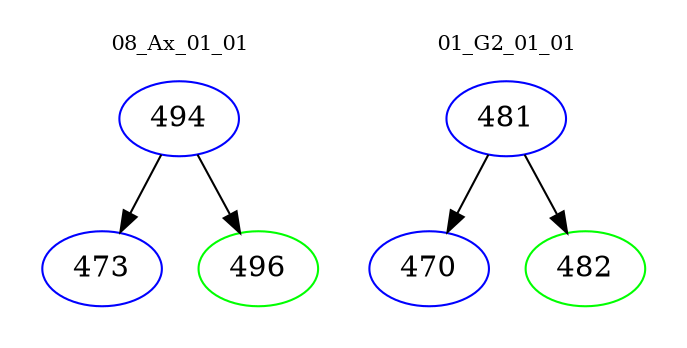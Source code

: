 digraph{
subgraph cluster_0 {
color = white
label = "08_Ax_01_01";
fontsize=10;
T0_494 [label="494", color="blue"]
T0_494 -> T0_473 [color="black"]
T0_473 [label="473", color="blue"]
T0_494 -> T0_496 [color="black"]
T0_496 [label="496", color="green"]
}
subgraph cluster_1 {
color = white
label = "01_G2_01_01";
fontsize=10;
T1_481 [label="481", color="blue"]
T1_481 -> T1_470 [color="black"]
T1_470 [label="470", color="blue"]
T1_481 -> T1_482 [color="black"]
T1_482 [label="482", color="green"]
}
}
